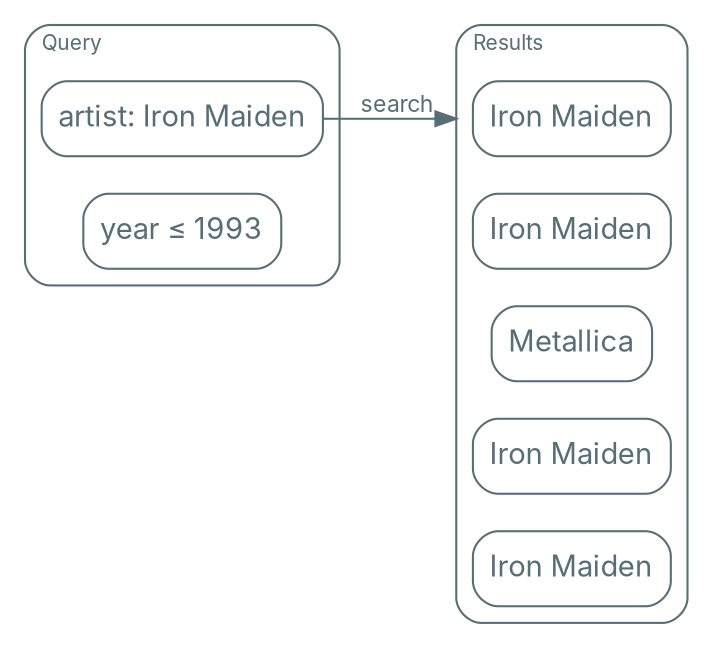 digraph {
    compound=true
    bgcolor=transparent
    rankdir=LR

    // Default theme: enabled
    node[shape="rectangle" style="rounded,filled" color="#586E75" fillcolor="#ffffff" fontcolor="#586E75" fontname="Inter,Arial"]
    edge[color="#586E75" fontcolor="#586E75" fontname="Inter,Arial" fontsize=11]

    subgraph cluster_0 {
        color="#586E75"
        style=rounded
        fontcolor="#586E75"
        fontname="Inter,Arial"
        fontsize=10
        labeljust=l
        label=Query

        Search[label="artist: Iron Maiden"]
        Search2[label="year ≤ 1993"]
    }

    subgraph cluster_1 {
        color="#586E75"
        style=rounded
        fontcolor="#586E75"
        fontname="Inter,Arial"
        fontsize=10
        labeljust=l
        label=Results

        Maiden1[label="Iron Maiden"]
        Maiden2[label="Iron Maiden"]
        Metallica[label="Metallica"]
        Maiden3[label="Iron Maiden"]
        Maiden4[label="Iron Maiden"]
    }

    Search -> Maiden1[label="search" lhead=cluster_1]
}
